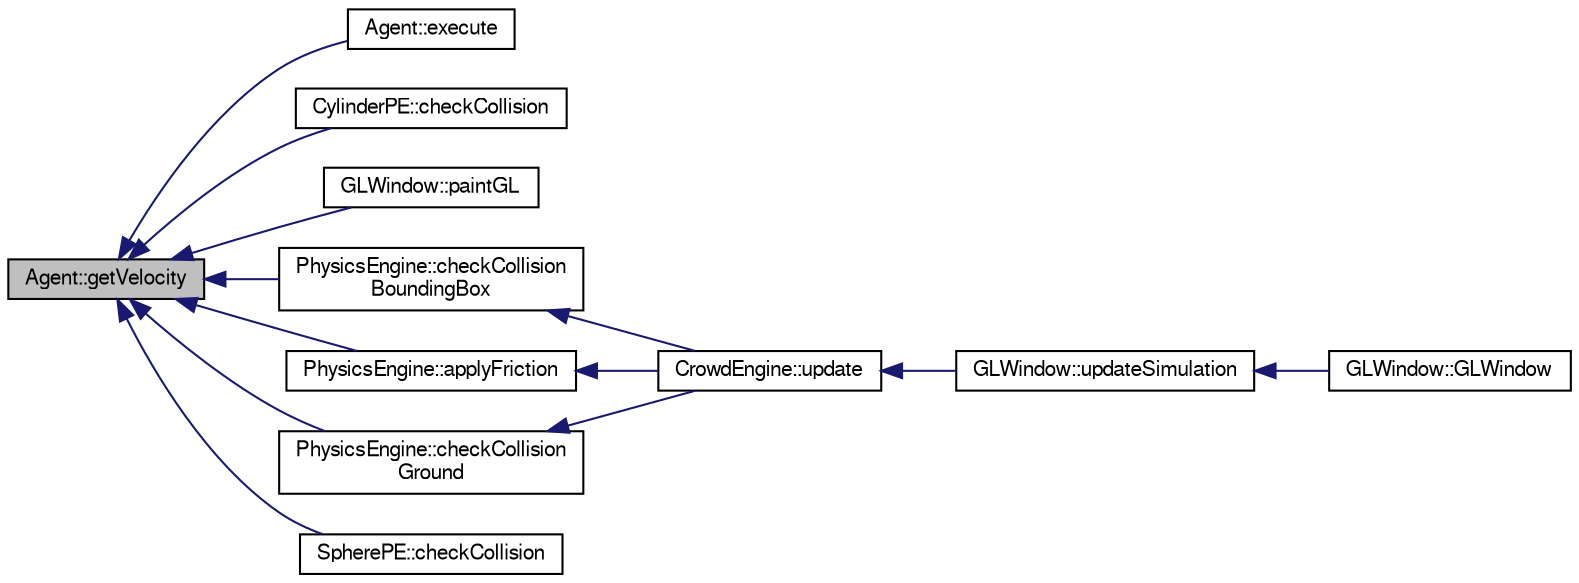 digraph "Agent::getVelocity"
{
  edge [fontname="FreeSans",fontsize="10",labelfontname="FreeSans",labelfontsize="10"];
  node [fontname="FreeSans",fontsize="10",shape=record];
  rankdir="LR";
  Node1 [label="Agent::getVelocity",height=0.2,width=0.4,color="black", fillcolor="grey75", style="filled" fontcolor="black"];
  Node1 -> Node2 [dir="back",color="midnightblue",fontsize="10",style="solid",fontname="FreeSans"];
  Node2 [label="Agent::execute",height=0.2,width=0.4,color="black", fillcolor="white", style="filled",URL="$class_agent.html#a676656c11355ae87ac316ee2ff6d0fb4",tooltip="Executes and therefore updates the state of the agent. This is where the routine of the brain is call..."];
  Node1 -> Node3 [dir="back",color="midnightblue",fontsize="10",style="solid",fontname="FreeSans"];
  Node3 [label="CylinderPE::checkCollision",height=0.2,width=0.4,color="black", fillcolor="white", style="filled",URL="$class_cylinder_p_e.html#a40327d5407a81f408ac55641ab788f74",tooltip="Check if there exists collision between two agents and fix their positions and velocities. "];
  Node1 -> Node4 [dir="back",color="midnightblue",fontsize="10",style="solid",fontname="FreeSans"];
  Node4 [label="GLWindow::paintGL",height=0.2,width=0.4,color="black", fillcolor="white", style="filled",URL="$class_g_l_window.html#a9bd2503dd5f812c10a9481f22ecd3403",tooltip="Render the current content of the OpenGL window. "];
  Node1 -> Node5 [dir="back",color="midnightblue",fontsize="10",style="solid",fontname="FreeSans"];
  Node5 [label="PhysicsEngine::checkCollision\lBoundingBox",height=0.2,width=0.4,color="black", fillcolor="white", style="filled",URL="$class_physics_engine.html#a593786154cf89be904989f7dc9decd5b",tooltip="Check collision with box that wraps the world. "];
  Node5 -> Node6 [dir="back",color="midnightblue",fontsize="10",style="solid",fontname="FreeSans"];
  Node6 [label="CrowdEngine::update",height=0.2,width=0.4,color="black", fillcolor="white", style="filled",URL="$class_crowd_engine.html#a001d4a0d6790344140a1546c84de044e",tooltip="Update the world. "];
  Node6 -> Node7 [dir="back",color="midnightblue",fontsize="10",style="solid",fontname="FreeSans"];
  Node7 [label="GLWindow::updateSimulation",height=0.2,width=0.4,color="black", fillcolor="white", style="filled",URL="$class_g_l_window.html#a0e32095ad99ae2109ad37c2f24f1219b"];
  Node7 -> Node8 [dir="back",color="midnightblue",fontsize="10",style="solid",fontname="FreeSans"];
  Node8 [label="GLWindow::GLWindow",height=0.2,width=0.4,color="black", fillcolor="white", style="filled",URL="$class_g_l_window.html#a8dfc33113be0a86a53ddbea054f75292",tooltip="Constructor for GLWindow. "];
  Node1 -> Node9 [dir="back",color="midnightblue",fontsize="10",style="solid",fontname="FreeSans"];
  Node9 [label="PhysicsEngine::applyFriction",height=0.2,width=0.4,color="black", fillcolor="white", style="filled",URL="$class_physics_engine.html#a4b9862d2fc06fc3f1d6d2b935d722204",tooltip="Apply friction force on _agent. "];
  Node9 -> Node6 [dir="back",color="midnightblue",fontsize="10",style="solid",fontname="FreeSans"];
  Node1 -> Node10 [dir="back",color="midnightblue",fontsize="10",style="solid",fontname="FreeSans"];
  Node10 [label="PhysicsEngine::checkCollision\lGround",height=0.2,width=0.4,color="black", fillcolor="white", style="filled",URL="$class_physics_engine.html#a729ebe13ac050acee07a9b714b7b6b3c",tooltip="Check collision with the ground. "];
  Node10 -> Node6 [dir="back",color="midnightblue",fontsize="10",style="solid",fontname="FreeSans"];
  Node1 -> Node11 [dir="back",color="midnightblue",fontsize="10",style="solid",fontname="FreeSans"];
  Node11 [label="SpherePE::checkCollision",height=0.2,width=0.4,color="black", fillcolor="white", style="filled",URL="$class_sphere_p_e.html#aa153229d509d53557b872890e6a336c2",tooltip="Check if there exists collision between two agents and fix their positions and velocities. "];
}

